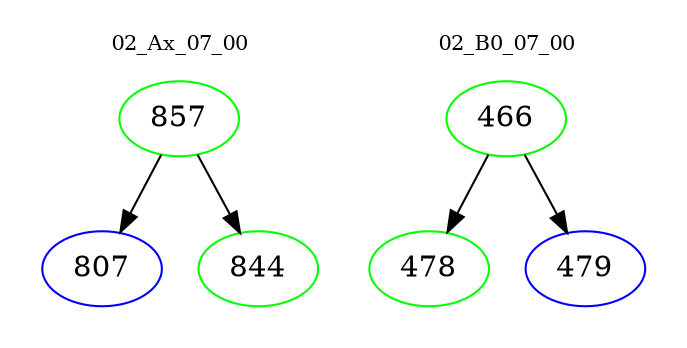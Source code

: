 digraph{
subgraph cluster_0 {
color = white
label = "02_Ax_07_00";
fontsize=10;
T0_857 [label="857", color="green"]
T0_857 -> T0_807 [color="black"]
T0_807 [label="807", color="blue"]
T0_857 -> T0_844 [color="black"]
T0_844 [label="844", color="green"]
}
subgraph cluster_1 {
color = white
label = "02_B0_07_00";
fontsize=10;
T1_466 [label="466", color="green"]
T1_466 -> T1_478 [color="black"]
T1_478 [label="478", color="green"]
T1_466 -> T1_479 [color="black"]
T1_479 [label="479", color="blue"]
}
}
